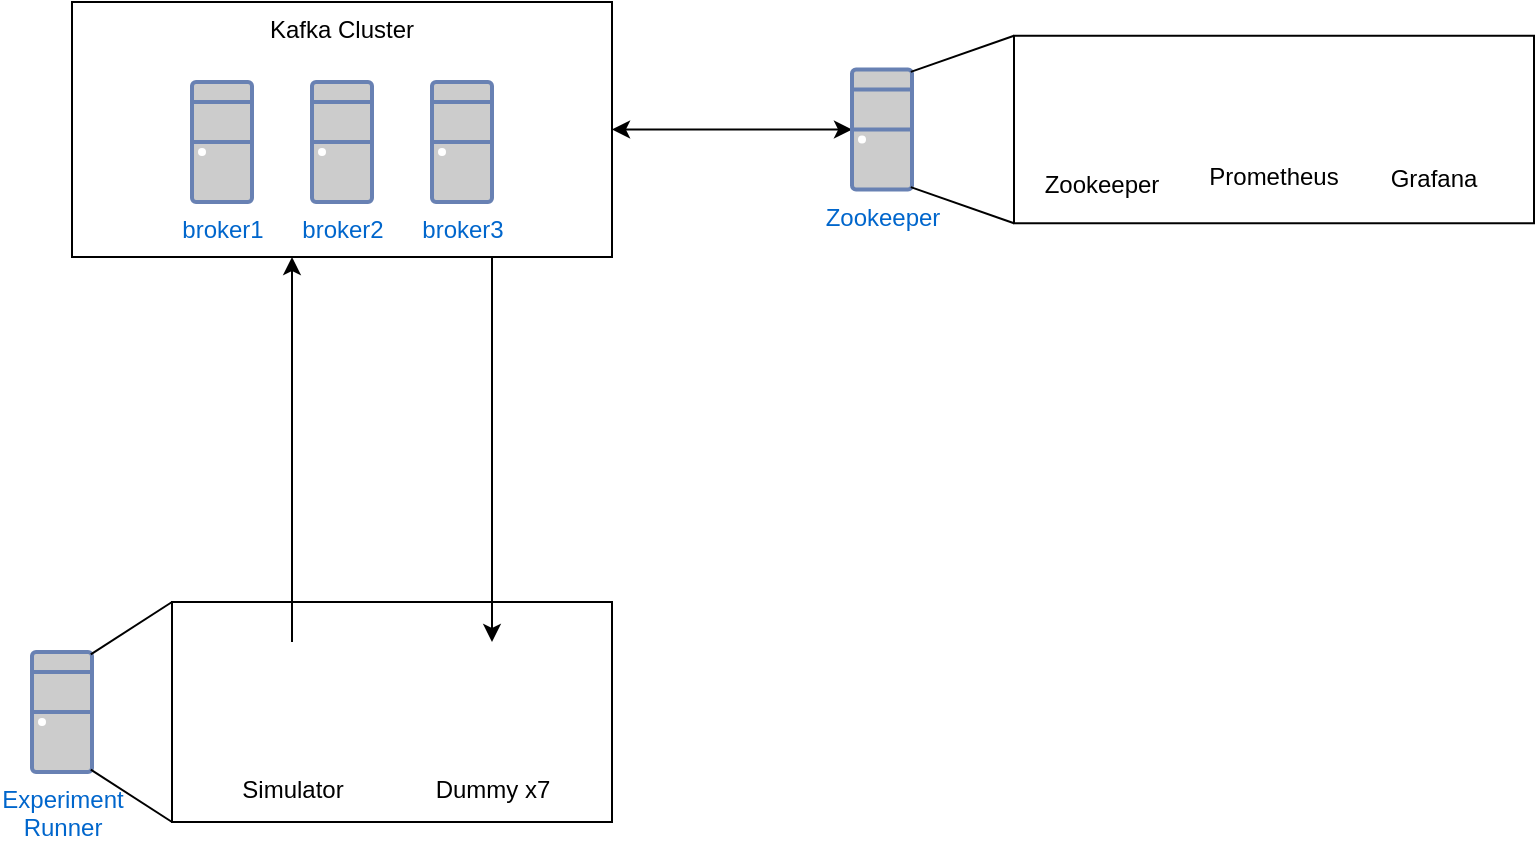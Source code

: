 <mxfile version="13.9.6" type="device"><diagram id="X-ryWBxaeBX0cwJZTx2y" name="Page-1"><mxGraphModel dx="982" dy="804" grid="1" gridSize="10" guides="1" tooltips="1" connect="1" arrows="1" fold="1" page="1" pageScale="1" pageWidth="850" pageHeight="1100" math="0" shadow="0"><root><mxCell id="0"/><mxCell id="1" parent="0"/><mxCell id="UVWVDFfimsr7FdexQnEH-20" value="" style="rounded=0;whiteSpace=wrap;html=1;" vertex="1" parent="1"><mxGeometry x="119" y="530" width="220" height="110" as="geometry"/></mxCell><mxCell id="UVWVDFfimsr7FdexQnEH-40" style="edgeStyle=orthogonalEdgeStyle;rounded=0;orthogonalLoop=1;jettySize=auto;html=1;" edge="1" parent="1" source="UVWVDFfimsr7FdexQnEH-10" target="UVWVDFfimsr7FdexQnEH-27"><mxGeometry relative="1" as="geometry"><Array as="points"><mxPoint x="279" y="410"/><mxPoint x="279" y="410"/></Array></mxGeometry></mxCell><mxCell id="UVWVDFfimsr7FdexQnEH-43" style="edgeStyle=orthogonalEdgeStyle;rounded=0;orthogonalLoop=1;jettySize=auto;html=1;startArrow=classic;startFill=1;" edge="1" parent="1" source="UVWVDFfimsr7FdexQnEH-10" target="UVWVDFfimsr7FdexQnEH-11"><mxGeometry relative="1" as="geometry"/></mxCell><mxCell id="UVWVDFfimsr7FdexQnEH-10" value="Kafka Cluster" style="rounded=0;whiteSpace=wrap;html=1;horizontal=1;verticalAlign=top;" vertex="1" parent="1"><mxGeometry x="69" y="230" width="270" height="127.5" as="geometry"/></mxCell><mxCell id="UVWVDFfimsr7FdexQnEH-7" value="broker1" style="fontColor=#0066CC;verticalAlign=top;verticalLabelPosition=bottom;labelPosition=center;align=center;html=1;outlineConnect=0;fillColor=#CCCCCC;strokeColor=#6881B3;gradientColor=none;gradientDirection=north;strokeWidth=2;shape=mxgraph.networks.desktop_pc;" vertex="1" parent="1"><mxGeometry x="129" y="270" width="30" height="60" as="geometry"/></mxCell><mxCell id="UVWVDFfimsr7FdexQnEH-8" value="broker2" style="fontColor=#0066CC;verticalAlign=top;verticalLabelPosition=bottom;labelPosition=center;align=center;html=1;outlineConnect=0;fillColor=#CCCCCC;strokeColor=#6881B3;gradientColor=none;gradientDirection=north;strokeWidth=2;shape=mxgraph.networks.desktop_pc;" vertex="1" parent="1"><mxGeometry x="189" y="270" width="30" height="60" as="geometry"/></mxCell><mxCell id="UVWVDFfimsr7FdexQnEH-9" value="broker3" style="fontColor=#0066CC;verticalAlign=top;verticalLabelPosition=bottom;labelPosition=center;align=center;html=1;outlineConnect=0;fillColor=#CCCCCC;strokeColor=#6881B3;gradientColor=none;gradientDirection=north;strokeWidth=2;shape=mxgraph.networks.desktop_pc;" vertex="1" parent="1"><mxGeometry x="249" y="270" width="30" height="60" as="geometry"/></mxCell><mxCell id="UVWVDFfimsr7FdexQnEH-11" value="Zookeeper" style="fontColor=#0066CC;verticalAlign=top;verticalLabelPosition=bottom;labelPosition=center;align=center;html=1;outlineConnect=0;fillColor=#CCCCCC;strokeColor=#6881B3;gradientColor=none;gradientDirection=north;strokeWidth=2;shape=mxgraph.networks.desktop_pc;" vertex="1" parent="1"><mxGeometry x="459" y="263.75" width="30" height="60" as="geometry"/></mxCell><mxCell id="UVWVDFfimsr7FdexQnEH-12" value="&lt;div&gt;Experiment&lt;/div&gt;&lt;div&gt; Runner&lt;/div&gt;" style="fontColor=#0066CC;verticalAlign=top;verticalLabelPosition=bottom;labelPosition=center;align=center;html=1;outlineConnect=0;fillColor=#CCCCCC;strokeColor=#6881B3;gradientColor=none;gradientDirection=north;strokeWidth=2;shape=mxgraph.networks.desktop_pc;" vertex="1" parent="1"><mxGeometry x="49" y="555" width="30" height="60" as="geometry"/></mxCell><mxCell id="UVWVDFfimsr7FdexQnEH-22" style="edgeStyle=orthogonalEdgeStyle;rounded=0;orthogonalLoop=1;jettySize=auto;html=1;" edge="1" parent="1" source="UVWVDFfimsr7FdexQnEH-26" target="UVWVDFfimsr7FdexQnEH-10"><mxGeometry relative="1" as="geometry"><mxPoint x="114.034" y="540" as="sourcePoint"/><Array as="points"><mxPoint x="179" y="400"/><mxPoint x="179" y="400"/></Array></mxGeometry></mxCell><mxCell id="UVWVDFfimsr7FdexQnEH-26" value="&lt;div&gt;Simulator&lt;/div&gt;" style="shape=image;html=1;verticalAlign=top;verticalLabelPosition=bottom;labelBackgroundColor=#ffffff;imageAspect=0;aspect=fixed;image=https://cdn1.iconfinder.com/data/icons/logos-and-brands-3/512/97_Docker_logo_logos-128.png" vertex="1" parent="1"><mxGeometry x="149" y="550" width="60" height="60" as="geometry"/></mxCell><mxCell id="UVWVDFfimsr7FdexQnEH-27" value="Dummy x7" style="shape=image;html=1;verticalAlign=top;verticalLabelPosition=bottom;labelBackgroundColor=#ffffff;imageAspect=0;aspect=fixed;image=https://cdn1.iconfinder.com/data/icons/logos-and-brands-3/512/97_Docker_logo_logos-128.png" vertex="1" parent="1"><mxGeometry x="249" y="550" width="60" height="60" as="geometry"/></mxCell><mxCell id="UVWVDFfimsr7FdexQnEH-35" style="edgeStyle=orthogonalEdgeStyle;rounded=0;orthogonalLoop=1;jettySize=auto;html=1;" edge="1" parent="1" target="UVWVDFfimsr7FdexQnEH-29"><mxGeometry relative="1" as="geometry"><mxPoint x="410" y="560" as="sourcePoint"/></mxGeometry></mxCell><mxCell id="UVWVDFfimsr7FdexQnEH-36" style="edgeStyle=orthogonalEdgeStyle;rounded=0;orthogonalLoop=1;jettySize=auto;html=1;" edge="1" parent="1" target="UVWVDFfimsr7FdexQnEH-30"><mxGeometry relative="1" as="geometry"><mxPoint x="530" y="560" as="sourcePoint"/></mxGeometry></mxCell><mxCell id="UVWVDFfimsr7FdexQnEH-37" style="edgeStyle=orthogonalEdgeStyle;rounded=0;orthogonalLoop=1;jettySize=auto;html=1;" edge="1" parent="1" source="UVWVDFfimsr7FdexQnEH-30"><mxGeometry relative="1" as="geometry"><mxPoint x="620" y="640.0" as="targetPoint"/></mxGeometry></mxCell><mxCell id="UVWVDFfimsr7FdexQnEH-38" style="edgeStyle=orthogonalEdgeStyle;rounded=0;orthogonalLoop=1;jettySize=auto;html=1;" edge="1" parent="1" target="UVWVDFfimsr7FdexQnEH-32"><mxGeometry relative="1" as="geometry"><mxPoint x="590" y="670.0" as="sourcePoint"/></mxGeometry></mxCell><mxCell id="UVWVDFfimsr7FdexQnEH-39" style="edgeStyle=orthogonalEdgeStyle;rounded=0;orthogonalLoop=1;jettySize=auto;html=1;" edge="1" parent="1" target="UVWVDFfimsr7FdexQnEH-33"><mxGeometry relative="1" as="geometry"><mxPoint x="470" y="670.0" as="sourcePoint"/></mxGeometry></mxCell><mxCell id="UVWVDFfimsr7FdexQnEH-41" value="" style="endArrow=none;html=1;entryX=0;entryY=0;entryDx=0;entryDy=0;exitX=0.98;exitY=0.02;exitDx=0;exitDy=0;exitPerimeter=0;" edge="1" parent="1" source="UVWVDFfimsr7FdexQnEH-12" target="UVWVDFfimsr7FdexQnEH-20"><mxGeometry width="50" height="50" relative="1" as="geometry"><mxPoint x="69" y="600" as="sourcePoint"/><mxPoint x="119" y="550" as="targetPoint"/></mxGeometry></mxCell><mxCell id="UVWVDFfimsr7FdexQnEH-42" value="" style="endArrow=none;html=1;exitX=0.98;exitY=0.98;exitDx=0;exitDy=0;exitPerimeter=0;entryX=0;entryY=1;entryDx=0;entryDy=0;" edge="1" parent="1" source="UVWVDFfimsr7FdexQnEH-12" target="UVWVDFfimsr7FdexQnEH-20"><mxGeometry width="50" height="50" relative="1" as="geometry"><mxPoint x="79" y="710" as="sourcePoint"/><mxPoint x="129" y="660" as="targetPoint"/></mxGeometry></mxCell><mxCell id="UVWVDFfimsr7FdexQnEH-44" value="" style="rounded=0;whiteSpace=wrap;html=1;" vertex="1" parent="1"><mxGeometry x="540" y="246.88" width="260" height="93.75" as="geometry"/></mxCell><mxCell id="UVWVDFfimsr7FdexQnEH-45" value="Prometheus" style="shape=image;verticalLabelPosition=bottom;labelBackgroundColor=#ffffff;verticalAlign=top;aspect=fixed;imageAspect=0;image=https://cdn.iconscout.com/icon/free/png-256/prometheus-282488.png;" vertex="1" parent="1"><mxGeometry x="650.12" y="263.75" width="39.75" height="39.75" as="geometry"/></mxCell><mxCell id="UVWVDFfimsr7FdexQnEH-46" value="Grafana" style="shape=image;verticalLabelPosition=bottom;labelBackgroundColor=#ffffff;verticalAlign=top;aspect=fixed;imageAspect=0;image=https://upload-icon.s3.us-east-2.amazonaws.com/uploads/icons/png/8135670941548141941-512.png;" vertex="1" parent="1"><mxGeometry x="729" y="262.62" width="42" height="42" as="geometry"/></mxCell><mxCell id="UVWVDFfimsr7FdexQnEH-57" value="Zookeeper" style="shape=image;verticalLabelPosition=bottom;labelBackgroundColor=#ffffff;verticalAlign=top;aspect=fixed;imageAspect=0;image=https://symbols.getvecta.com/stencil_104/25_zookeeper-icon.3a657cef05.jpg;" vertex="1" parent="1"><mxGeometry x="559" y="257.5" width="50" height="50" as="geometry"/></mxCell><mxCell id="UVWVDFfimsr7FdexQnEH-58" value="" style="endArrow=none;html=1;entryX=0;entryY=0;entryDx=0;entryDy=0;exitX=0.98;exitY=0.02;exitDx=0;exitDy=0;exitPerimeter=0;" edge="1" parent="1" source="UVWVDFfimsr7FdexQnEH-11" target="UVWVDFfimsr7FdexQnEH-44"><mxGeometry width="50" height="50" relative="1" as="geometry"><mxPoint x="409" y="430" as="sourcePoint"/><mxPoint x="459" y="380" as="targetPoint"/></mxGeometry></mxCell><mxCell id="UVWVDFfimsr7FdexQnEH-59" value="" style="endArrow=none;html=1;entryX=0;entryY=1;entryDx=0;entryDy=0;exitX=0.98;exitY=0.98;exitDx=0;exitDy=0;exitPerimeter=0;" edge="1" parent="1" source="UVWVDFfimsr7FdexQnEH-11" target="UVWVDFfimsr7FdexQnEH-44"><mxGeometry width="50" height="50" relative="1" as="geometry"><mxPoint x="519" y="460" as="sourcePoint"/><mxPoint x="569" y="410" as="targetPoint"/></mxGeometry></mxCell></root></mxGraphModel></diagram></mxfile>